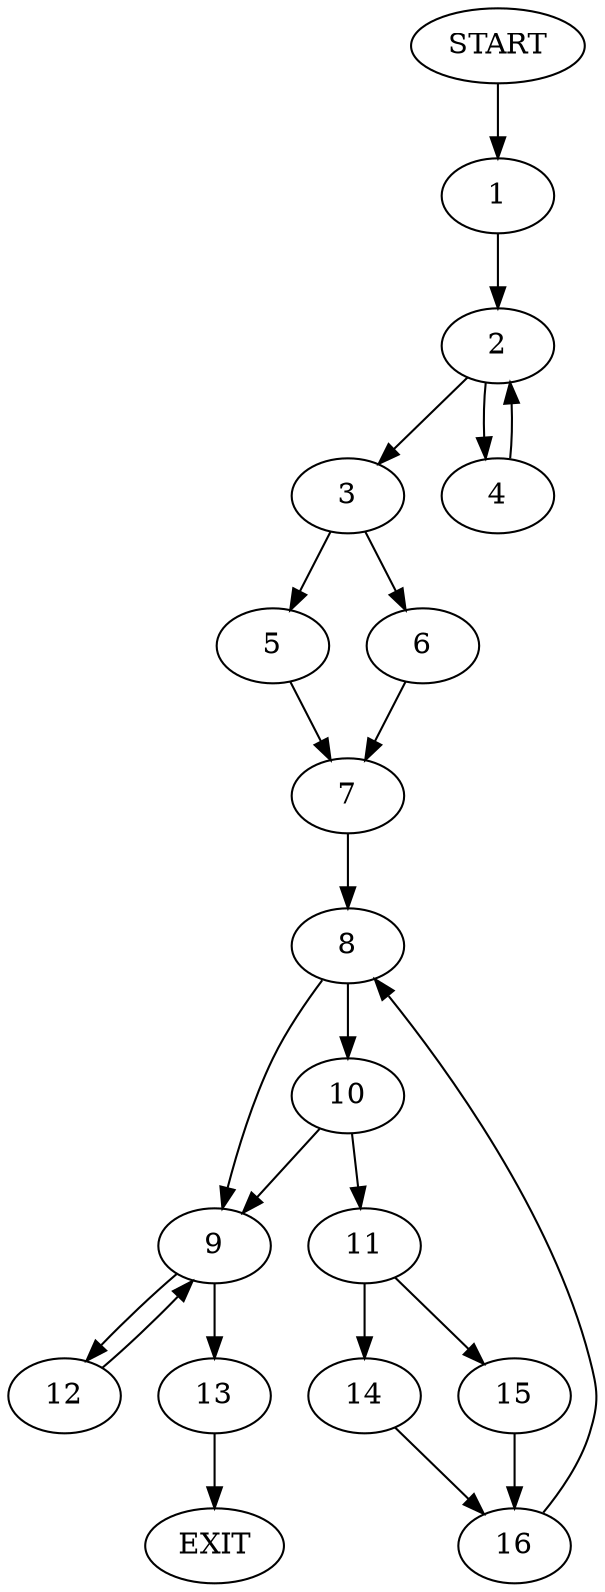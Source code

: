 digraph {
0 [label="START"]
17 [label="EXIT"]
0 -> 1
1 -> 2
2 -> 3
2 -> 4
3 -> 5
3 -> 6
4 -> 2
6 -> 7
5 -> 7
7 -> 8
8 -> 9
8 -> 10
10 -> 9
10 -> 11
9 -> 12
9 -> 13
11 -> 14
11 -> 15
15 -> 16
14 -> 16
16 -> 8
12 -> 9
13 -> 17
}
